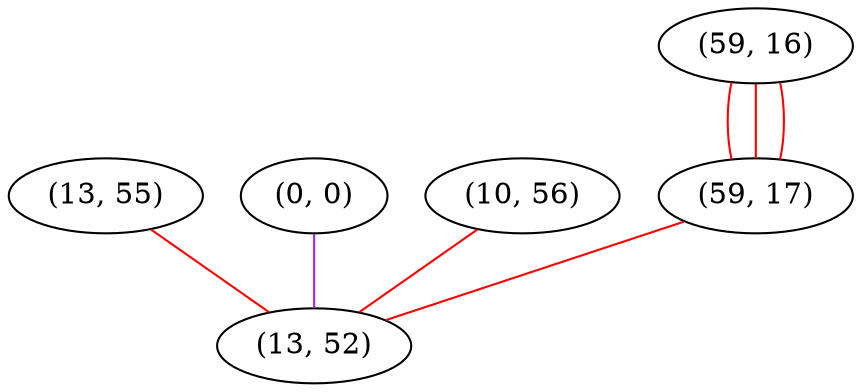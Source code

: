 graph "" {
"(13, 55)";
"(0, 0)";
"(59, 16)";
"(10, 56)";
"(59, 17)";
"(13, 52)";
"(13, 55)" -- "(13, 52)"  [color=red, key=0, weight=1];
"(0, 0)" -- "(13, 52)"  [color=purple, key=0, weight=4];
"(59, 16)" -- "(59, 17)"  [color=red, key=0, weight=1];
"(59, 16)" -- "(59, 17)"  [color=red, key=1, weight=1];
"(59, 16)" -- "(59, 17)"  [color=red, key=2, weight=1];
"(10, 56)" -- "(13, 52)"  [color=red, key=0, weight=1];
"(59, 17)" -- "(13, 52)"  [color=red, key=0, weight=1];
}
